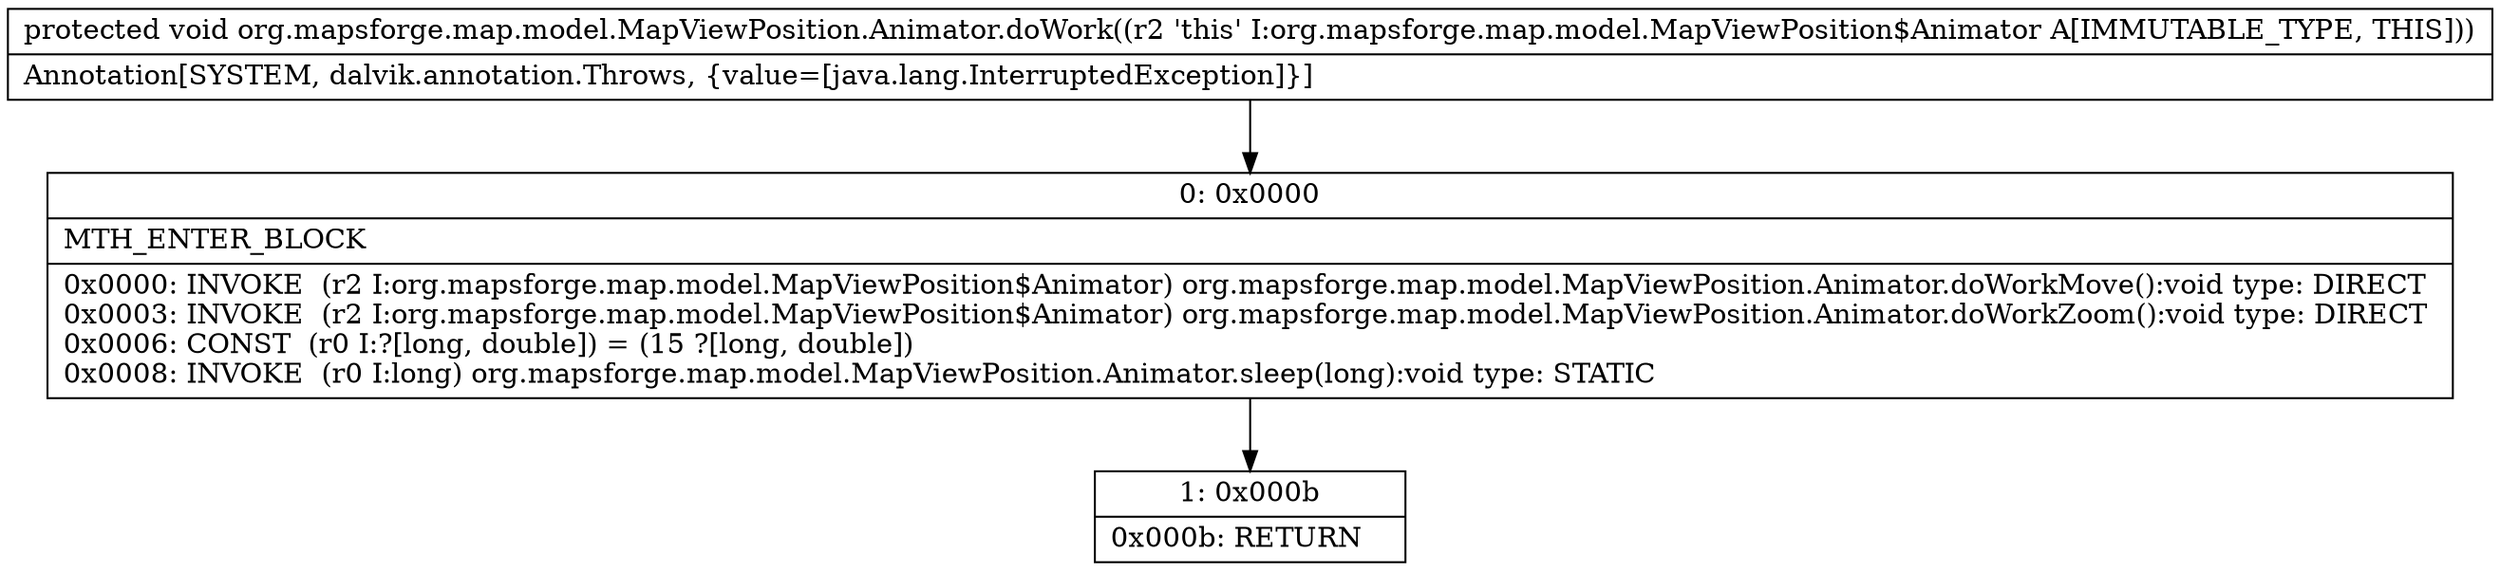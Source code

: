 digraph "CFG fororg.mapsforge.map.model.MapViewPosition.Animator.doWork()V" {
Node_0 [shape=record,label="{0\:\ 0x0000|MTH_ENTER_BLOCK\l|0x0000: INVOKE  (r2 I:org.mapsforge.map.model.MapViewPosition$Animator) org.mapsforge.map.model.MapViewPosition.Animator.doWorkMove():void type: DIRECT \l0x0003: INVOKE  (r2 I:org.mapsforge.map.model.MapViewPosition$Animator) org.mapsforge.map.model.MapViewPosition.Animator.doWorkZoom():void type: DIRECT \l0x0006: CONST  (r0 I:?[long, double]) = (15 ?[long, double]) \l0x0008: INVOKE  (r0 I:long) org.mapsforge.map.model.MapViewPosition.Animator.sleep(long):void type: STATIC \l}"];
Node_1 [shape=record,label="{1\:\ 0x000b|0x000b: RETURN   \l}"];
MethodNode[shape=record,label="{protected void org.mapsforge.map.model.MapViewPosition.Animator.doWork((r2 'this' I:org.mapsforge.map.model.MapViewPosition$Animator A[IMMUTABLE_TYPE, THIS]))  | Annotation[SYSTEM, dalvik.annotation.Throws, \{value=[java.lang.InterruptedException]\}]\l}"];
MethodNode -> Node_0;
Node_0 -> Node_1;
}

